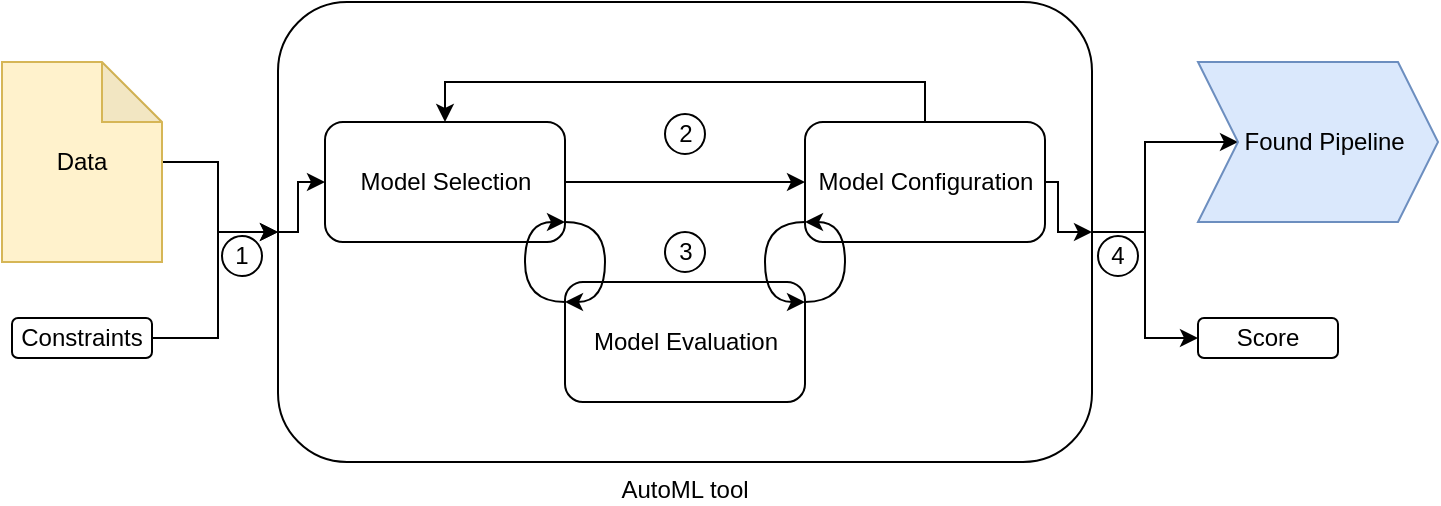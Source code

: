 <mxfile version="11.2.4" type="device" pages="1"><diagram id="Klt9Bq9bpqmQe29sW6n1" name="Page-1"><mxGraphModel dx="813" dy="539" grid="1" gridSize="10" guides="1" tooltips="1" connect="1" arrows="1" fold="1" page="1" pageScale="1" pageWidth="827" pageHeight="1169" math="0" shadow="0"><root><mxCell id="0"/><mxCell id="1" parent="0"/><mxCell id="5_pvEianDxbGzUgoOE2n-29" style="edgeStyle=orthogonalEdgeStyle;rounded=0;orthogonalLoop=1;jettySize=auto;html=1;" edge="1" parent="1" source="5_pvEianDxbGzUgoOE2n-1" target="5_pvEianDxbGzUgoOE2n-28"><mxGeometry relative="1" as="geometry"/></mxCell><mxCell id="5_pvEianDxbGzUgoOE2n-30" style="edgeStyle=orthogonalEdgeStyle;rounded=0;orthogonalLoop=1;jettySize=auto;html=1;entryX=0;entryY=0.5;entryDx=0;entryDy=0;" edge="1" parent="1" source="5_pvEianDxbGzUgoOE2n-1" target="5_pvEianDxbGzUgoOE2n-27"><mxGeometry relative="1" as="geometry"/></mxCell><mxCell id="5_pvEianDxbGzUgoOE2n-1" value="AutoML tool" style="rounded=1;whiteSpace=wrap;html=1;labelPosition=center;verticalLabelPosition=bottom;align=center;verticalAlign=top;" vertex="1" parent="1"><mxGeometry x="170" y="140" width="407" height="230" as="geometry"/></mxCell><mxCell id="5_pvEianDxbGzUgoOE2n-5" style="edgeStyle=orthogonalEdgeStyle;rounded=0;orthogonalLoop=1;jettySize=auto;html=1;entryX=0;entryY=0.5;entryDx=0;entryDy=0;" edge="1" parent="1" source="5_pvEianDxbGzUgoOE2n-2" target="5_pvEianDxbGzUgoOE2n-3"><mxGeometry relative="1" as="geometry"/></mxCell><mxCell id="5_pvEianDxbGzUgoOE2n-2" value="Model Selection" style="rounded=1;whiteSpace=wrap;html=1;" vertex="1" parent="1"><mxGeometry x="193.5" y="200" width="120" height="60" as="geometry"/></mxCell><mxCell id="5_pvEianDxbGzUgoOE2n-7" style="edgeStyle=orthogonalEdgeStyle;rounded=0;orthogonalLoop=1;jettySize=auto;html=1;exitX=0.5;exitY=0;exitDx=0;exitDy=0;entryX=0.5;entryY=0;entryDx=0;entryDy=0;" edge="1" parent="1" source="5_pvEianDxbGzUgoOE2n-3" target="5_pvEianDxbGzUgoOE2n-2"><mxGeometry relative="1" as="geometry"/></mxCell><mxCell id="5_pvEianDxbGzUgoOE2n-8" style="edgeStyle=orthogonalEdgeStyle;rounded=0;orthogonalLoop=1;jettySize=auto;html=1;exitX=1;exitY=0.5;exitDx=0;exitDy=0;entryX=1;entryY=0.5;entryDx=0;entryDy=0;" edge="1" parent="1" source="5_pvEianDxbGzUgoOE2n-3" target="5_pvEianDxbGzUgoOE2n-1"><mxGeometry relative="1" as="geometry"><Array as="points"><mxPoint x="560" y="230"/><mxPoint x="560" y="255"/></Array></mxGeometry></mxCell><mxCell id="5_pvEianDxbGzUgoOE2n-3" value="Model Configuration" style="rounded=1;whiteSpace=wrap;html=1;" vertex="1" parent="1"><mxGeometry x="433.5" y="200" width="120" height="60" as="geometry"/></mxCell><mxCell id="5_pvEianDxbGzUgoOE2n-4" value="Model Evaluation" style="rounded=1;whiteSpace=wrap;html=1;" vertex="1" parent="1"><mxGeometry x="313.5" y="280" width="120" height="60" as="geometry"/></mxCell><mxCell id="5_pvEianDxbGzUgoOE2n-9" style="edgeStyle=orthogonalEdgeStyle;rounded=0;orthogonalLoop=1;jettySize=auto;html=1;exitX=0;exitY=0.5;exitDx=0;exitDy=0;entryX=0;entryY=0.5;entryDx=0;entryDy=0;" edge="1" parent="1" source="5_pvEianDxbGzUgoOE2n-1" target="5_pvEianDxbGzUgoOE2n-2"><mxGeometry relative="1" as="geometry"><Array as="points"><mxPoint x="180" y="255"/><mxPoint x="180" y="230"/></Array></mxGeometry></mxCell><mxCell id="5_pvEianDxbGzUgoOE2n-10" value="" style="curved=1;endArrow=classic;html=1;" edge="1" parent="1"><mxGeometry width="50" height="50" relative="1" as="geometry"><mxPoint x="313.5" y="290" as="sourcePoint"/><mxPoint x="313.5" y="250" as="targetPoint"/><Array as="points"><mxPoint x="293.5" y="290"/><mxPoint x="293.5" y="250"/></Array></mxGeometry></mxCell><mxCell id="5_pvEianDxbGzUgoOE2n-11" value="" style="curved=1;endArrow=classic;html=1;" edge="1" parent="1"><mxGeometry width="50" height="50" relative="1" as="geometry"><mxPoint x="313.5" y="250" as="sourcePoint"/><mxPoint x="313.5" y="290" as="targetPoint"/><Array as="points"><mxPoint x="333.5" y="250"/><mxPoint x="333.5" y="290"/></Array></mxGeometry></mxCell><mxCell id="5_pvEianDxbGzUgoOE2n-18" value="" style="curved=1;endArrow=classic;html=1;" edge="1" parent="1"><mxGeometry width="50" height="50" relative="1" as="geometry"><mxPoint x="433.5" y="290" as="sourcePoint"/><mxPoint x="433.5" y="250" as="targetPoint"/><Array as="points"><mxPoint x="453.5" y="290"/><mxPoint x="453.5" y="250"/></Array></mxGeometry></mxCell><mxCell id="5_pvEianDxbGzUgoOE2n-19" value="" style="curved=1;endArrow=classic;html=1;" edge="1" parent="1"><mxGeometry width="50" height="50" relative="1" as="geometry"><mxPoint x="433.5" y="250" as="sourcePoint"/><mxPoint x="433.5" y="290" as="targetPoint"/><Array as="points"><mxPoint x="413.5" y="250"/><mxPoint x="413.5" y="290"/></Array></mxGeometry></mxCell><mxCell id="5_pvEianDxbGzUgoOE2n-25" style="edgeStyle=orthogonalEdgeStyle;rounded=0;orthogonalLoop=1;jettySize=auto;html=1;entryX=0;entryY=0.5;entryDx=0;entryDy=0;" edge="1" parent="1" source="5_pvEianDxbGzUgoOE2n-22" target="5_pvEianDxbGzUgoOE2n-1"><mxGeometry relative="1" as="geometry"><Array as="points"><mxPoint x="140" y="308"/><mxPoint x="140" y="255"/></Array></mxGeometry></mxCell><mxCell id="5_pvEianDxbGzUgoOE2n-22" value="Constraints" style="rounded=1;whiteSpace=wrap;html=1;" vertex="1" parent="1"><mxGeometry x="37" y="298" width="70" height="20" as="geometry"/></mxCell><mxCell id="5_pvEianDxbGzUgoOE2n-24" style="edgeStyle=orthogonalEdgeStyle;rounded=0;orthogonalLoop=1;jettySize=auto;html=1;entryX=0;entryY=0.5;entryDx=0;entryDy=0;" edge="1" parent="1" source="5_pvEianDxbGzUgoOE2n-23" target="5_pvEianDxbGzUgoOE2n-1"><mxGeometry relative="1" as="geometry"><Array as="points"><mxPoint x="140" y="220"/><mxPoint x="140" y="255"/></Array></mxGeometry></mxCell><mxCell id="5_pvEianDxbGzUgoOE2n-23" value="Data" style="shape=note;whiteSpace=wrap;html=1;backgroundOutline=1;darkOpacity=0.05;fillColor=#fff2cc;strokeColor=#d6b656;" vertex="1" parent="1"><mxGeometry x="32" y="170" width="80" height="100" as="geometry"/></mxCell><mxCell id="5_pvEianDxbGzUgoOE2n-27" value="Score" style="rounded=1;whiteSpace=wrap;html=1;" vertex="1" parent="1"><mxGeometry x="630" y="298" width="70" height="20" as="geometry"/></mxCell><mxCell id="5_pvEianDxbGzUgoOE2n-28" value="&amp;nbsp; Found Pipeline" style="shape=step;perimeter=stepPerimeter;whiteSpace=wrap;html=1;fixedSize=1;fillColor=#dae8fc;strokeColor=#6c8ebf;" vertex="1" parent="1"><mxGeometry x="630" y="170" width="120" height="80" as="geometry"/></mxCell><mxCell id="5_pvEianDxbGzUgoOE2n-31" value="1" style="ellipse;whiteSpace=wrap;html=1;aspect=fixed;" vertex="1" parent="1"><mxGeometry x="142" y="257" width="20" height="20" as="geometry"/></mxCell><mxCell id="5_pvEianDxbGzUgoOE2n-32" value="2" style="ellipse;whiteSpace=wrap;html=1;aspect=fixed;" vertex="1" parent="1"><mxGeometry x="363.5" y="196" width="20" height="20" as="geometry"/></mxCell><mxCell id="5_pvEianDxbGzUgoOE2n-33" value="3" style="ellipse;whiteSpace=wrap;html=1;aspect=fixed;" vertex="1" parent="1"><mxGeometry x="363.5" y="255" width="20" height="20" as="geometry"/></mxCell><mxCell id="5_pvEianDxbGzUgoOE2n-34" value="4" style="ellipse;whiteSpace=wrap;html=1;aspect=fixed;" vertex="1" parent="1"><mxGeometry x="580" y="257" width="20" height="20" as="geometry"/></mxCell></root></mxGraphModel></diagram></mxfile>